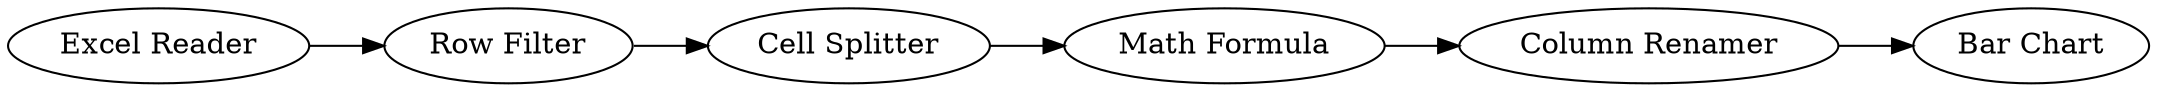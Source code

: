 digraph {
	1 -> 3
	4 -> 5
	3 -> 4
	7 -> 6
	5 -> 7
	5 [label="Math Formula"]
	1 [label="Excel Reader"]
	7 [label="Column Renamer"]
	4 [label="Cell Splitter"]
	6 [label="Bar Chart"]
	3 [label="Row Filter"]
	rankdir=LR
}
